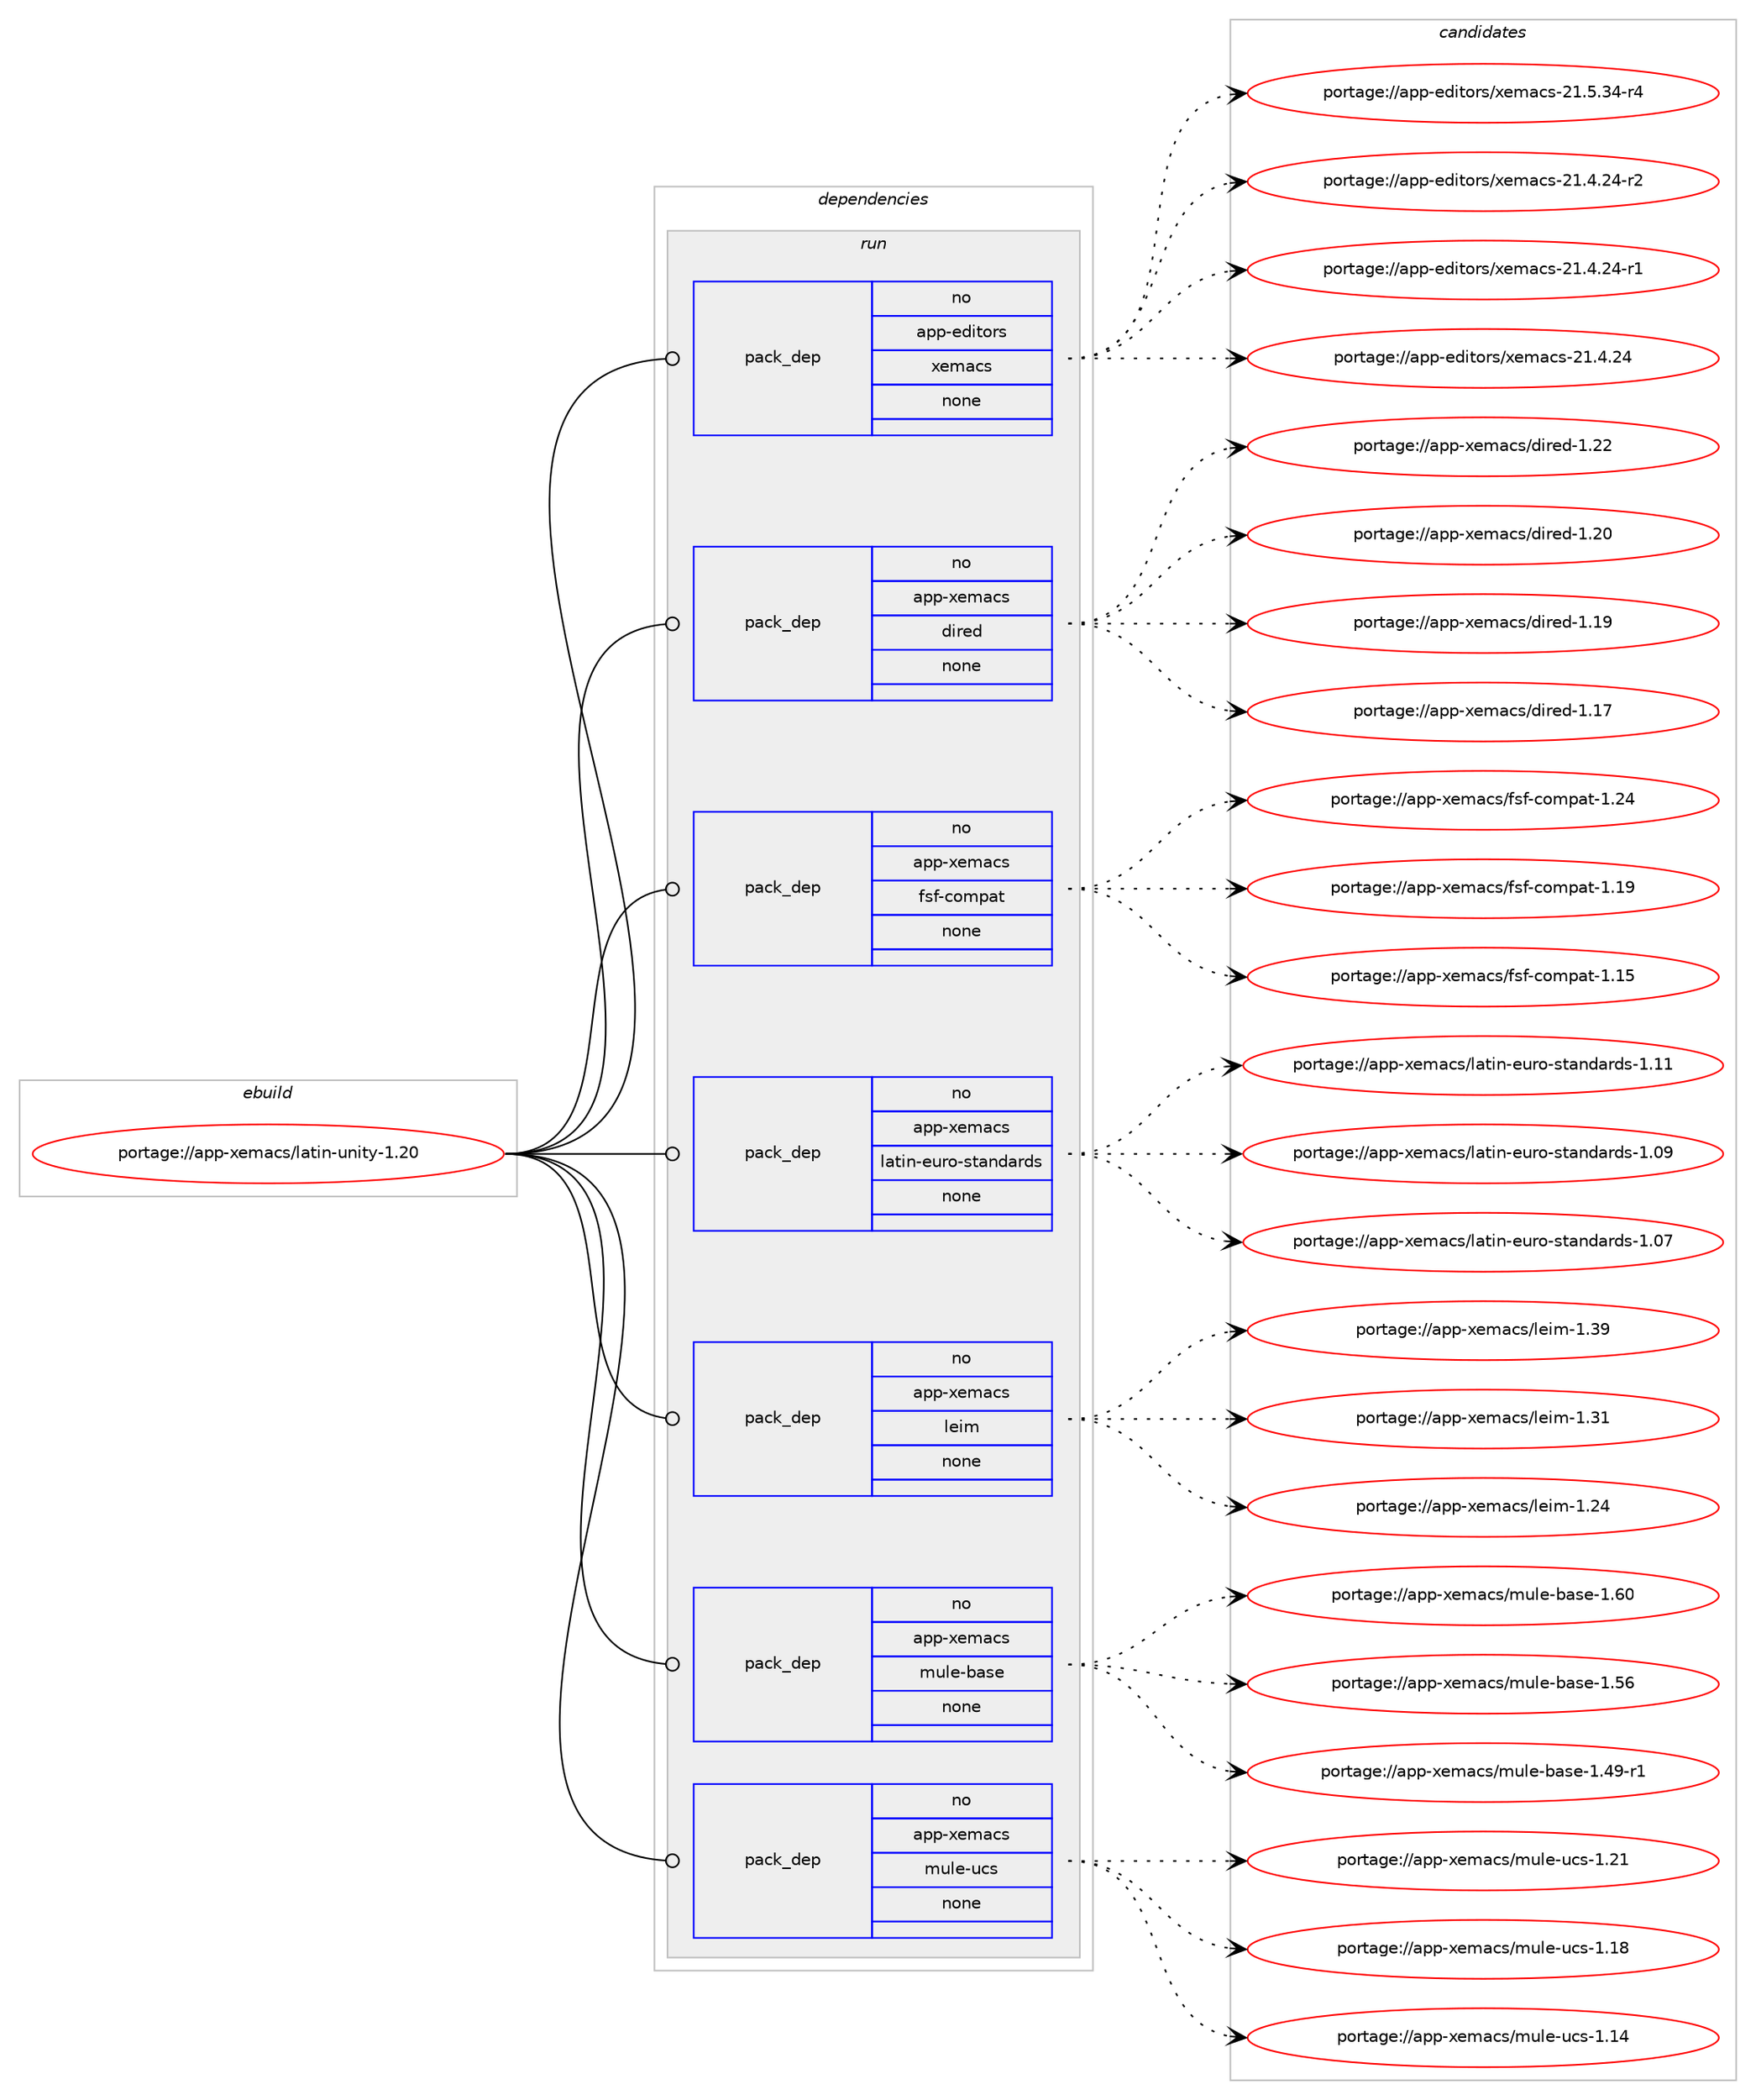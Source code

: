 digraph prolog {

# *************
# Graph options
# *************

newrank=true;
concentrate=true;
compound=true;
graph [rankdir=LR,fontname=Helvetica,fontsize=10,ranksep=1.5];#, ranksep=2.5, nodesep=0.2];
edge  [arrowhead=vee];
node  [fontname=Helvetica,fontsize=10];

# **********
# The ebuild
# **********

subgraph cluster_leftcol {
color=gray;
label=<<i>ebuild</i>>;
id [label="portage://app-xemacs/latin-unity-1.20", color=red, width=4, href="../app-xemacs/latin-unity-1.20.svg"];
}

# ****************
# The dependencies
# ****************

subgraph cluster_midcol {
color=gray;
label=<<i>dependencies</i>>;
subgraph cluster_compile {
fillcolor="#eeeeee";
style=filled;
label=<<i>compile</i>>;
}
subgraph cluster_compileandrun {
fillcolor="#eeeeee";
style=filled;
label=<<i>compile and run</i>>;
}
subgraph cluster_run {
fillcolor="#eeeeee";
style=filled;
label=<<i>run</i>>;
subgraph pack441617 {
dependency588105 [label=<<TABLE BORDER="0" CELLBORDER="1" CELLSPACING="0" CELLPADDING="4" WIDTH="220"><TR><TD ROWSPAN="6" CELLPADDING="30">pack_dep</TD></TR><TR><TD WIDTH="110">no</TD></TR><TR><TD>app-editors</TD></TR><TR><TD>xemacs</TD></TR><TR><TD>none</TD></TR><TR><TD></TD></TR></TABLE>>, shape=none, color=blue];
}
id:e -> dependency588105:w [weight=20,style="solid",arrowhead="odot"];
subgraph pack441618 {
dependency588106 [label=<<TABLE BORDER="0" CELLBORDER="1" CELLSPACING="0" CELLPADDING="4" WIDTH="220"><TR><TD ROWSPAN="6" CELLPADDING="30">pack_dep</TD></TR><TR><TD WIDTH="110">no</TD></TR><TR><TD>app-xemacs</TD></TR><TR><TD>dired</TD></TR><TR><TD>none</TD></TR><TR><TD></TD></TR></TABLE>>, shape=none, color=blue];
}
id:e -> dependency588106:w [weight=20,style="solid",arrowhead="odot"];
subgraph pack441619 {
dependency588107 [label=<<TABLE BORDER="0" CELLBORDER="1" CELLSPACING="0" CELLPADDING="4" WIDTH="220"><TR><TD ROWSPAN="6" CELLPADDING="30">pack_dep</TD></TR><TR><TD WIDTH="110">no</TD></TR><TR><TD>app-xemacs</TD></TR><TR><TD>fsf-compat</TD></TR><TR><TD>none</TD></TR><TR><TD></TD></TR></TABLE>>, shape=none, color=blue];
}
id:e -> dependency588107:w [weight=20,style="solid",arrowhead="odot"];
subgraph pack441620 {
dependency588108 [label=<<TABLE BORDER="0" CELLBORDER="1" CELLSPACING="0" CELLPADDING="4" WIDTH="220"><TR><TD ROWSPAN="6" CELLPADDING="30">pack_dep</TD></TR><TR><TD WIDTH="110">no</TD></TR><TR><TD>app-xemacs</TD></TR><TR><TD>latin-euro-standards</TD></TR><TR><TD>none</TD></TR><TR><TD></TD></TR></TABLE>>, shape=none, color=blue];
}
id:e -> dependency588108:w [weight=20,style="solid",arrowhead="odot"];
subgraph pack441621 {
dependency588109 [label=<<TABLE BORDER="0" CELLBORDER="1" CELLSPACING="0" CELLPADDING="4" WIDTH="220"><TR><TD ROWSPAN="6" CELLPADDING="30">pack_dep</TD></TR><TR><TD WIDTH="110">no</TD></TR><TR><TD>app-xemacs</TD></TR><TR><TD>leim</TD></TR><TR><TD>none</TD></TR><TR><TD></TD></TR></TABLE>>, shape=none, color=blue];
}
id:e -> dependency588109:w [weight=20,style="solid",arrowhead="odot"];
subgraph pack441622 {
dependency588110 [label=<<TABLE BORDER="0" CELLBORDER="1" CELLSPACING="0" CELLPADDING="4" WIDTH="220"><TR><TD ROWSPAN="6" CELLPADDING="30">pack_dep</TD></TR><TR><TD WIDTH="110">no</TD></TR><TR><TD>app-xemacs</TD></TR><TR><TD>mule-base</TD></TR><TR><TD>none</TD></TR><TR><TD></TD></TR></TABLE>>, shape=none, color=blue];
}
id:e -> dependency588110:w [weight=20,style="solid",arrowhead="odot"];
subgraph pack441623 {
dependency588111 [label=<<TABLE BORDER="0" CELLBORDER="1" CELLSPACING="0" CELLPADDING="4" WIDTH="220"><TR><TD ROWSPAN="6" CELLPADDING="30">pack_dep</TD></TR><TR><TD WIDTH="110">no</TD></TR><TR><TD>app-xemacs</TD></TR><TR><TD>mule-ucs</TD></TR><TR><TD>none</TD></TR><TR><TD></TD></TR></TABLE>>, shape=none, color=blue];
}
id:e -> dependency588111:w [weight=20,style="solid",arrowhead="odot"];
}
}

# **************
# The candidates
# **************

subgraph cluster_choices {
rank=same;
color=gray;
label=<<i>candidates</i>>;

subgraph choice441617 {
color=black;
nodesep=1;
choice971121124510110010511611111411547120101109979911545504946534651524511452 [label="portage://app-editors/xemacs-21.5.34-r4", color=red, width=4,href="../app-editors/xemacs-21.5.34-r4.svg"];
choice971121124510110010511611111411547120101109979911545504946524650524511450 [label="portage://app-editors/xemacs-21.4.24-r2", color=red, width=4,href="../app-editors/xemacs-21.4.24-r2.svg"];
choice971121124510110010511611111411547120101109979911545504946524650524511449 [label="portage://app-editors/xemacs-21.4.24-r1", color=red, width=4,href="../app-editors/xemacs-21.4.24-r1.svg"];
choice97112112451011001051161111141154712010110997991154550494652465052 [label="portage://app-editors/xemacs-21.4.24", color=red, width=4,href="../app-editors/xemacs-21.4.24.svg"];
dependency588105:e -> choice971121124510110010511611111411547120101109979911545504946534651524511452:w [style=dotted,weight="100"];
dependency588105:e -> choice971121124510110010511611111411547120101109979911545504946524650524511450:w [style=dotted,weight="100"];
dependency588105:e -> choice971121124510110010511611111411547120101109979911545504946524650524511449:w [style=dotted,weight="100"];
dependency588105:e -> choice97112112451011001051161111141154712010110997991154550494652465052:w [style=dotted,weight="100"];
}
subgraph choice441618 {
color=black;
nodesep=1;
choice97112112451201011099799115471001051141011004549465050 [label="portage://app-xemacs/dired-1.22", color=red, width=4,href="../app-xemacs/dired-1.22.svg"];
choice97112112451201011099799115471001051141011004549465048 [label="portage://app-xemacs/dired-1.20", color=red, width=4,href="../app-xemacs/dired-1.20.svg"];
choice97112112451201011099799115471001051141011004549464957 [label="portage://app-xemacs/dired-1.19", color=red, width=4,href="../app-xemacs/dired-1.19.svg"];
choice97112112451201011099799115471001051141011004549464955 [label="portage://app-xemacs/dired-1.17", color=red, width=4,href="../app-xemacs/dired-1.17.svg"];
dependency588106:e -> choice97112112451201011099799115471001051141011004549465050:w [style=dotted,weight="100"];
dependency588106:e -> choice97112112451201011099799115471001051141011004549465048:w [style=dotted,weight="100"];
dependency588106:e -> choice97112112451201011099799115471001051141011004549464957:w [style=dotted,weight="100"];
dependency588106:e -> choice97112112451201011099799115471001051141011004549464955:w [style=dotted,weight="100"];
}
subgraph choice441619 {
color=black;
nodesep=1;
choice97112112451201011099799115471021151024599111109112971164549465052 [label="portage://app-xemacs/fsf-compat-1.24", color=red, width=4,href="../app-xemacs/fsf-compat-1.24.svg"];
choice97112112451201011099799115471021151024599111109112971164549464957 [label="portage://app-xemacs/fsf-compat-1.19", color=red, width=4,href="../app-xemacs/fsf-compat-1.19.svg"];
choice97112112451201011099799115471021151024599111109112971164549464953 [label="portage://app-xemacs/fsf-compat-1.15", color=red, width=4,href="../app-xemacs/fsf-compat-1.15.svg"];
dependency588107:e -> choice97112112451201011099799115471021151024599111109112971164549465052:w [style=dotted,weight="100"];
dependency588107:e -> choice97112112451201011099799115471021151024599111109112971164549464957:w [style=dotted,weight="100"];
dependency588107:e -> choice97112112451201011099799115471021151024599111109112971164549464953:w [style=dotted,weight="100"];
}
subgraph choice441620 {
color=black;
nodesep=1;
choice971121124512010110997991154710897116105110451011171141114511511697110100971141001154549464949 [label="portage://app-xemacs/latin-euro-standards-1.11", color=red, width=4,href="../app-xemacs/latin-euro-standards-1.11.svg"];
choice971121124512010110997991154710897116105110451011171141114511511697110100971141001154549464857 [label="portage://app-xemacs/latin-euro-standards-1.09", color=red, width=4,href="../app-xemacs/latin-euro-standards-1.09.svg"];
choice971121124512010110997991154710897116105110451011171141114511511697110100971141001154549464855 [label="portage://app-xemacs/latin-euro-standards-1.07", color=red, width=4,href="../app-xemacs/latin-euro-standards-1.07.svg"];
dependency588108:e -> choice971121124512010110997991154710897116105110451011171141114511511697110100971141001154549464949:w [style=dotted,weight="100"];
dependency588108:e -> choice971121124512010110997991154710897116105110451011171141114511511697110100971141001154549464857:w [style=dotted,weight="100"];
dependency588108:e -> choice971121124512010110997991154710897116105110451011171141114511511697110100971141001154549464855:w [style=dotted,weight="100"];
}
subgraph choice441621 {
color=black;
nodesep=1;
choice97112112451201011099799115471081011051094549465157 [label="portage://app-xemacs/leim-1.39", color=red, width=4,href="../app-xemacs/leim-1.39.svg"];
choice97112112451201011099799115471081011051094549465149 [label="portage://app-xemacs/leim-1.31", color=red, width=4,href="../app-xemacs/leim-1.31.svg"];
choice97112112451201011099799115471081011051094549465052 [label="portage://app-xemacs/leim-1.24", color=red, width=4,href="../app-xemacs/leim-1.24.svg"];
dependency588109:e -> choice97112112451201011099799115471081011051094549465157:w [style=dotted,weight="100"];
dependency588109:e -> choice97112112451201011099799115471081011051094549465149:w [style=dotted,weight="100"];
dependency588109:e -> choice97112112451201011099799115471081011051094549465052:w [style=dotted,weight="100"];
}
subgraph choice441622 {
color=black;
nodesep=1;
choice97112112451201011099799115471091171081014598971151014549465448 [label="portage://app-xemacs/mule-base-1.60", color=red, width=4,href="../app-xemacs/mule-base-1.60.svg"];
choice97112112451201011099799115471091171081014598971151014549465354 [label="portage://app-xemacs/mule-base-1.56", color=red, width=4,href="../app-xemacs/mule-base-1.56.svg"];
choice971121124512010110997991154710911710810145989711510145494652574511449 [label="portage://app-xemacs/mule-base-1.49-r1", color=red, width=4,href="../app-xemacs/mule-base-1.49-r1.svg"];
dependency588110:e -> choice97112112451201011099799115471091171081014598971151014549465448:w [style=dotted,weight="100"];
dependency588110:e -> choice97112112451201011099799115471091171081014598971151014549465354:w [style=dotted,weight="100"];
dependency588110:e -> choice971121124512010110997991154710911710810145989711510145494652574511449:w [style=dotted,weight="100"];
}
subgraph choice441623 {
color=black;
nodesep=1;
choice971121124512010110997991154710911710810145117991154549465049 [label="portage://app-xemacs/mule-ucs-1.21", color=red, width=4,href="../app-xemacs/mule-ucs-1.21.svg"];
choice971121124512010110997991154710911710810145117991154549464956 [label="portage://app-xemacs/mule-ucs-1.18", color=red, width=4,href="../app-xemacs/mule-ucs-1.18.svg"];
choice971121124512010110997991154710911710810145117991154549464952 [label="portage://app-xemacs/mule-ucs-1.14", color=red, width=4,href="../app-xemacs/mule-ucs-1.14.svg"];
dependency588111:e -> choice971121124512010110997991154710911710810145117991154549465049:w [style=dotted,weight="100"];
dependency588111:e -> choice971121124512010110997991154710911710810145117991154549464956:w [style=dotted,weight="100"];
dependency588111:e -> choice971121124512010110997991154710911710810145117991154549464952:w [style=dotted,weight="100"];
}
}

}
